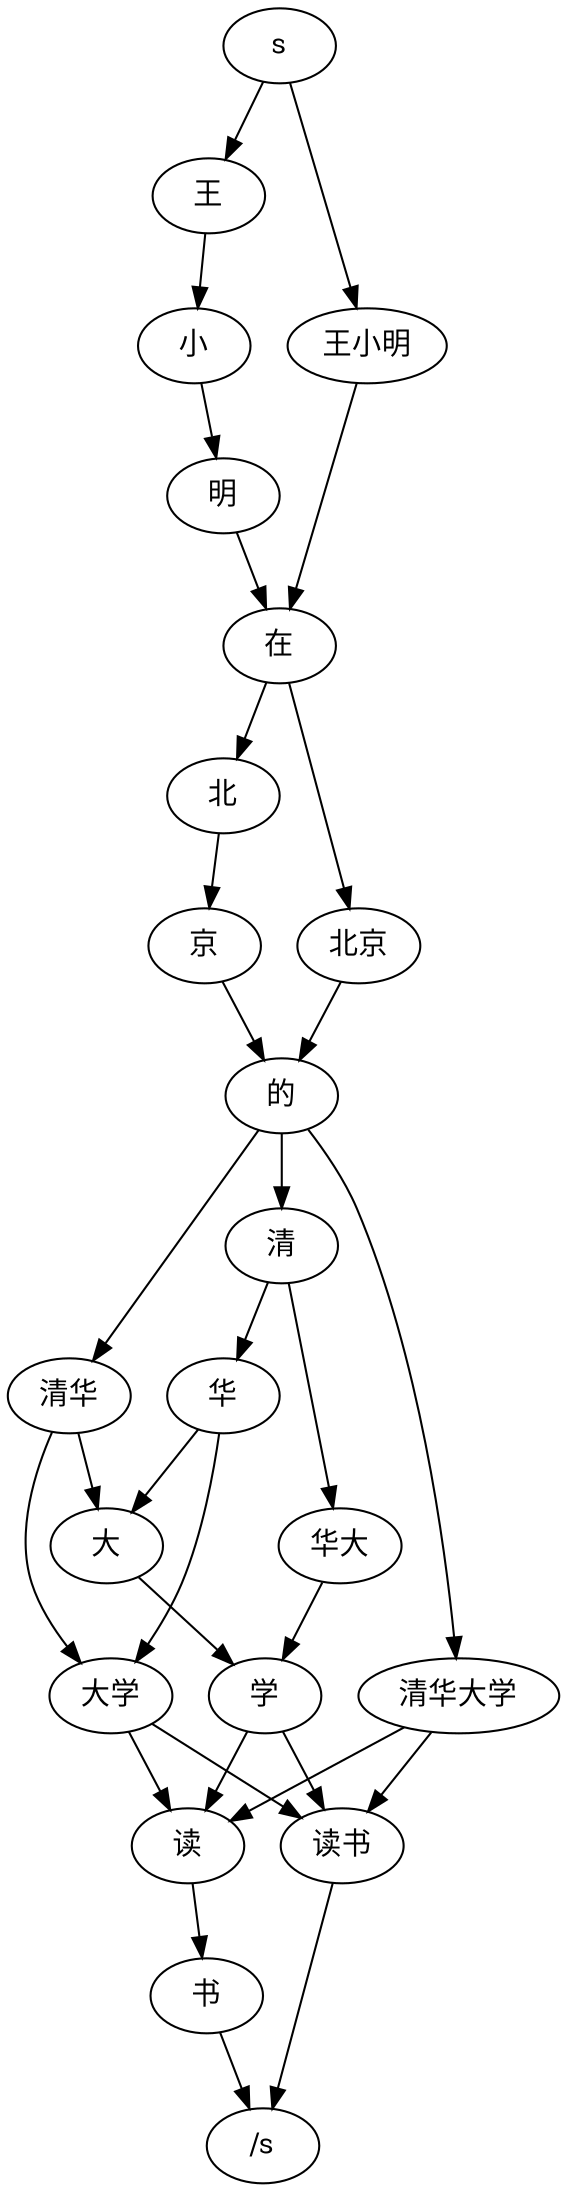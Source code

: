// The Round Table
digraph {
	<s>
	</s>
	"0-1" [label="王"]
	<s> -> "0-1"
	"1-2" [label="小"]
	"0-1" -> "1-2"
	"2-3" [label="明"]
	"1-2" -> "2-3"
	"3-4" [label="在"]
	"2-3" -> "3-4"
	"4-5" [label="北"]
	"3-4" -> "4-5"
	"5-6" [label="京"]
	"4-5" -> "5-6"
	"6-7" [label="的"]
	"5-6" -> "6-7"
	"7-8" [label="清"]
	"6-7" -> "7-8"
	"8-9" [label="华"]
	"7-8" -> "8-9"
	"9-10" [label="大"]
	"8-9" -> "9-10"
	"10-11" [label="学"]
	"9-10" -> "10-11"
	"11-12" [label="读"]
	"10-11" -> "11-12"
	"12-13" [label="书"]
	"11-12" -> "12-13"
	"12-13" -> </s>
	"11-13" [label="读书"]
	"10-11" -> "11-13"
	"11-13" -> </s>
	"9-11" [label="大学"]
	"8-9" -> "9-11"
	"9-11" -> "11-12"
	"9-11" -> "11-13"
	"8-10" [label="华大"]
	"7-8" -> "8-10"
	"8-10" -> "10-11"
	"7-9" [label="清华"]
	"6-7" -> "7-9"
	"7-9" -> "9-10"
	"7-9" -> "9-11"
	"7-11" [label="清华大学"]
	"6-7" -> "7-11"
	"7-11" -> "11-12"
	"7-11" -> "11-13"
	"4-6" [label="北京"]
	"3-4" -> "4-6"
	"4-6" -> "6-7"
	"0-3" [label="王小明"]
	<s> -> "0-3"
	"0-3" -> "3-4"
}
